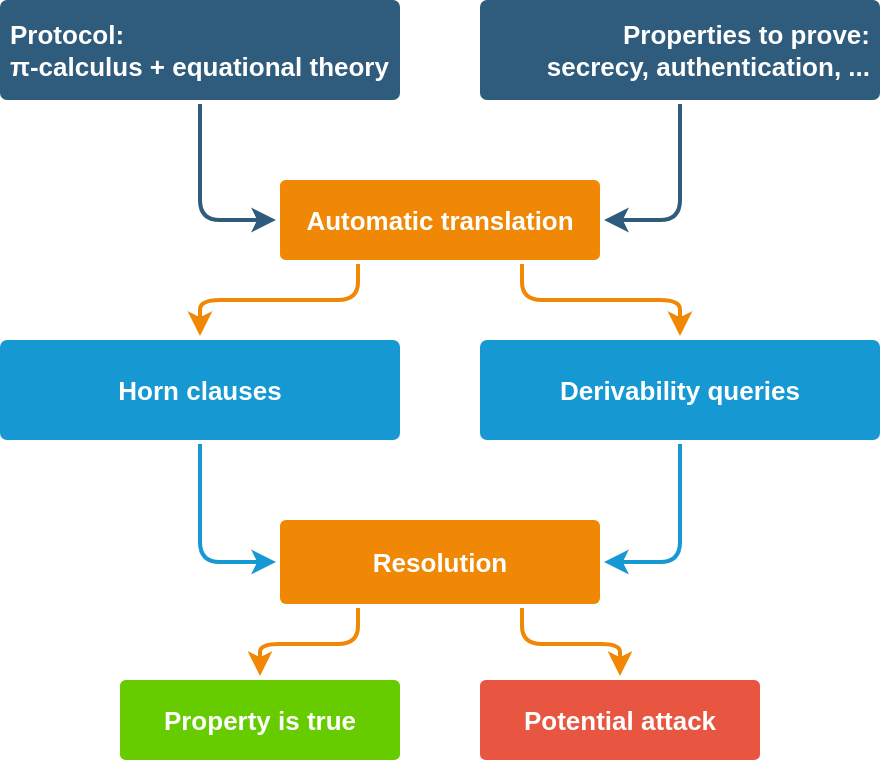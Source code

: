 <mxfile version="14.9.8" type="device"><diagram id="6a731a19-8d31-9384-78a2-239565b7b9f0" name="Page-1"><mxGraphModel dx="868" dy="458" grid="1" gridSize="10" guides="1" tooltips="1" connect="1" arrows="1" fold="1" page="1" pageScale="1" pageWidth="459" pageHeight="400" background="none" math="0" shadow="0"><root><mxCell id="0"/><mxCell id="1" parent="0"/><mxCell id="uOOi917MPzVvcSy4bp_t-1781" style="edgeStyle=orthogonalEdgeStyle;rounded=1;orthogonalLoop=1;jettySize=auto;html=1;fontSize=13;strokeColor=#2F5B7C;entryX=0;entryY=0.5;entryDx=0;entryDy=0;strokeWidth=2;" edge="1" parent="1" source="1749" target="1764"><mxGeometry relative="1" as="geometry"><mxPoint x="50" y="110" as="targetPoint"/><Array as="points"><mxPoint x="110" y="120"/></Array></mxGeometry></mxCell><mxCell id="1749" value="&lt;div style=&quot;font-size: 13px&quot;&gt;Protocol:&lt;/div&gt;&lt;div style=&quot;font-size: 13px&quot;&gt;π-calculus + equational theory&lt;br style=&quot;font-size: 13px&quot;&gt;&lt;/div&gt;" style="rounded=1;whiteSpace=wrap;html=1;shadow=0;labelBackgroundColor=none;strokeColor=none;strokeWidth=3;fillColor=#2F5B7C;fontFamily=Helvetica;fontSize=13;fontColor=#FFFFFF;align=left;fontStyle=1;spacing=5;arcSize=7;perimeterSpacing=2;" parent="1" vertex="1"><mxGeometry x="10" y="10" width="200" height="50" as="geometry"/></mxCell><mxCell id="uOOi917MPzVvcSy4bp_t-1788" style="edgeStyle=orthogonalEdgeStyle;rounded=1;orthogonalLoop=1;jettySize=auto;html=1;entryX=0;entryY=0.5;entryDx=0;entryDy=0;fontSize=13;strokeColor=#1699D3;strokeWidth=2;" edge="1" parent="1" source="1760" target="uOOi917MPzVvcSy4bp_t-1787"><mxGeometry relative="1" as="geometry"><Array as="points"><mxPoint x="110" y="291"/></Array></mxGeometry></mxCell><mxCell id="1760" value="Horn clauses" style="rounded=1;whiteSpace=wrap;html=1;shadow=0;labelBackgroundColor=none;strokeColor=none;strokeWidth=3;fontFamily=Helvetica;fontSize=13;fontColor=#FFFFFF;align=center;spacing=5;fontStyle=1;arcSize=7;perimeterSpacing=2;fillColor=#1699D3;" parent="1" vertex="1"><mxGeometry x="10" y="180" width="200" height="50" as="geometry"/></mxCell><mxCell id="uOOi917MPzVvcSy4bp_t-1785" style="edgeStyle=orthogonalEdgeStyle;rounded=1;orthogonalLoop=1;jettySize=auto;html=1;exitX=0.25;exitY=1;exitDx=0;exitDy=0;entryX=0.5;entryY=0;entryDx=0;entryDy=0;fontSize=13;strokeColor=#F08705;strokeWidth=2;" edge="1" parent="1" source="1764" target="1760"><mxGeometry relative="1" as="geometry"/></mxCell><mxCell id="uOOi917MPzVvcSy4bp_t-1786" style="edgeStyle=orthogonalEdgeStyle;rounded=1;orthogonalLoop=1;jettySize=auto;html=1;exitX=0.75;exitY=1;exitDx=0;exitDy=0;entryX=0.5;entryY=0;entryDx=0;entryDy=0;fontSize=13;strokeColor=#F08705;strokeWidth=2;" edge="1" parent="1" source="1764" target="uOOi917MPzVvcSy4bp_t-1784"><mxGeometry relative="1" as="geometry"/></mxCell><mxCell id="1764" value="Automatic translation" style="rounded=1;whiteSpace=wrap;html=1;shadow=0;labelBackgroundColor=none;strokeColor=none;strokeWidth=3;fontFamily=Helvetica;fontSize=13;fontColor=#FFFFFF;align=center;spacing=5;fontStyle=1;arcSize=7;perimeterSpacing=2;fillColor=#F08705;" parent="1" vertex="1"><mxGeometry x="150" y="100" width="160" height="40" as="geometry"/></mxCell><mxCell id="uOOi917MPzVvcSy4bp_t-1782" style="edgeStyle=orthogonalEdgeStyle;rounded=1;orthogonalLoop=1;jettySize=auto;html=1;fontSize=13;strokeColor=#2F5B7C;entryX=1;entryY=0.5;entryDx=0;entryDy=0;strokeWidth=2;" edge="1" parent="1" source="uOOi917MPzVvcSy4bp_t-1779" target="1764"><mxGeometry relative="1" as="geometry"><mxPoint x="440" y="110" as="targetPoint"/><Array as="points"><mxPoint x="350" y="120"/></Array></mxGeometry></mxCell><mxCell id="uOOi917MPzVvcSy4bp_t-1779" value="&lt;div style=&quot;font-size: 13px;&quot;&gt;Properties to prove:&lt;/div&gt;&lt;div style=&quot;font-size: 13px;&quot;&gt;secrecy, authentication, ...&lt;br style=&quot;font-size: 13px;&quot;&gt;&lt;/div&gt;" style="rounded=1;whiteSpace=wrap;html=1;shadow=0;labelBackgroundColor=none;strokeColor=none;strokeWidth=3;fillColor=#2F5B7C;fontFamily=Helvetica;fontSize=13;fontColor=#FFFFFF;align=right;fontStyle=1;spacing=5;arcSize=7;perimeterSpacing=2;" vertex="1" parent="1"><mxGeometry x="250" y="10" width="200" height="50" as="geometry"/></mxCell><mxCell id="uOOi917MPzVvcSy4bp_t-1790" style="edgeStyle=orthogonalEdgeStyle;rounded=1;orthogonalLoop=1;jettySize=auto;html=1;entryX=1;entryY=0.5;entryDx=0;entryDy=0;fontSize=13;strokeColor=#1699D3;strokeWidth=2;" edge="1" parent="1" source="uOOi917MPzVvcSy4bp_t-1784" target="uOOi917MPzVvcSy4bp_t-1787"><mxGeometry relative="1" as="geometry"><Array as="points"><mxPoint x="350" y="291"/></Array></mxGeometry></mxCell><mxCell id="uOOi917MPzVvcSy4bp_t-1784" value="Derivability queries" style="rounded=1;whiteSpace=wrap;html=1;shadow=0;labelBackgroundColor=none;strokeColor=none;strokeWidth=3;fillColor=#1699d3;fontFamily=Helvetica;fontSize=13;fontColor=#FFFFFF;align=center;spacing=5;fontStyle=1;arcSize=7;perimeterSpacing=2;" vertex="1" parent="1"><mxGeometry x="250" y="180" width="200" height="50" as="geometry"/></mxCell><mxCell id="1753" value="Potential attack" style="rounded=1;whiteSpace=wrap;html=1;shadow=0;labelBackgroundColor=none;strokeColor=none;strokeWidth=3;fillColor=#e85642;fontFamily=Helvetica;fontSize=13;fontColor=#FFFFFF;align=center;spacing=5;fontStyle=1;arcSize=7;perimeterSpacing=2;" parent="1" vertex="1"><mxGeometry x="250" y="350" width="140" height="40" as="geometry"/></mxCell><mxCell id="uOOi917MPzVvcSy4bp_t-1793" style="edgeStyle=orthogonalEdgeStyle;rounded=1;orthogonalLoop=1;jettySize=auto;html=1;exitX=0.25;exitY=1;exitDx=0;exitDy=0;entryX=0.5;entryY=0;entryDx=0;entryDy=0;fontSize=13;strokeColor=#F08705;strokeWidth=2;" edge="1" parent="1" source="uOOi917MPzVvcSy4bp_t-1787" target="uOOi917MPzVvcSy4bp_t-1791"><mxGeometry relative="1" as="geometry"/></mxCell><mxCell id="uOOi917MPzVvcSy4bp_t-1794" style="edgeStyle=orthogonalEdgeStyle;rounded=1;orthogonalLoop=1;jettySize=auto;html=1;exitX=0.75;exitY=1;exitDx=0;exitDy=0;fontSize=13;strokeColor=#F08705;strokeWidth=2;" edge="1" parent="1" source="uOOi917MPzVvcSy4bp_t-1787" target="1753"><mxGeometry relative="1" as="geometry"/></mxCell><mxCell id="uOOi917MPzVvcSy4bp_t-1787" value="Resolution" style="rounded=1;whiteSpace=wrap;html=1;shadow=0;labelBackgroundColor=none;strokeColor=none;strokeWidth=3;fontFamily=Helvetica;fontSize=13;fontColor=#FFFFFF;align=center;spacing=5;fontStyle=1;arcSize=7;perimeterSpacing=2;fillColor=#F08705;" vertex="1" parent="1"><mxGeometry x="150" y="270" width="160" height="42" as="geometry"/></mxCell><mxCell id="uOOi917MPzVvcSy4bp_t-1791" value="Property is true" style="rounded=1;whiteSpace=wrap;html=1;shadow=0;labelBackgroundColor=none;strokeColor=none;strokeWidth=3;fontFamily=Helvetica;fontSize=13;fontColor=#FFFFFF;align=center;spacing=5;fontStyle=1;arcSize=7;perimeterSpacing=2;fillColor=#66CC00;" vertex="1" parent="1"><mxGeometry x="70" y="350" width="140" height="40" as="geometry"/></mxCell></root></mxGraphModel></diagram></mxfile>